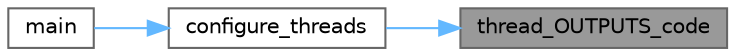 digraph "thread_OUTPUTS_code"
{
 // LATEX_PDF_SIZE
  bgcolor="transparent";
  edge [fontname=Helvetica,fontsize=10,labelfontname=Helvetica,labelfontsize=10];
  node [fontname=Helvetica,fontsize=10,shape=box,height=0.2,width=0.4];
  rankdir="RL";
  Node1 [label="thread_OUTPUTS_code",height=0.2,width=0.4,color="gray40", fillcolor="grey60", style="filled", fontcolor="black",tooltip="Thread code implementation for OUTPUTS."];
  Node1 -> Node2 [dir="back",color="steelblue1",style="solid"];
  Node2 [label="configure_threads",height=0.2,width=0.4,color="grey40", fillcolor="white", style="filled",URL="$threads_8c.html#a271629210ef1b774c4077ff29b5b225e",tooltip="Configures the threads and initializes the semaphores."];
  Node2 -> Node3 [dir="back",color="steelblue1",style="solid"];
  Node3 [label="main",height=0.2,width=0.4,color="grey40", fillcolor="white", style="filled",URL="$main_8c.html#a6288eba0f8e8ad3ab1544ad731eb7667",tooltip="Configures threads, pins and UART."];
}
